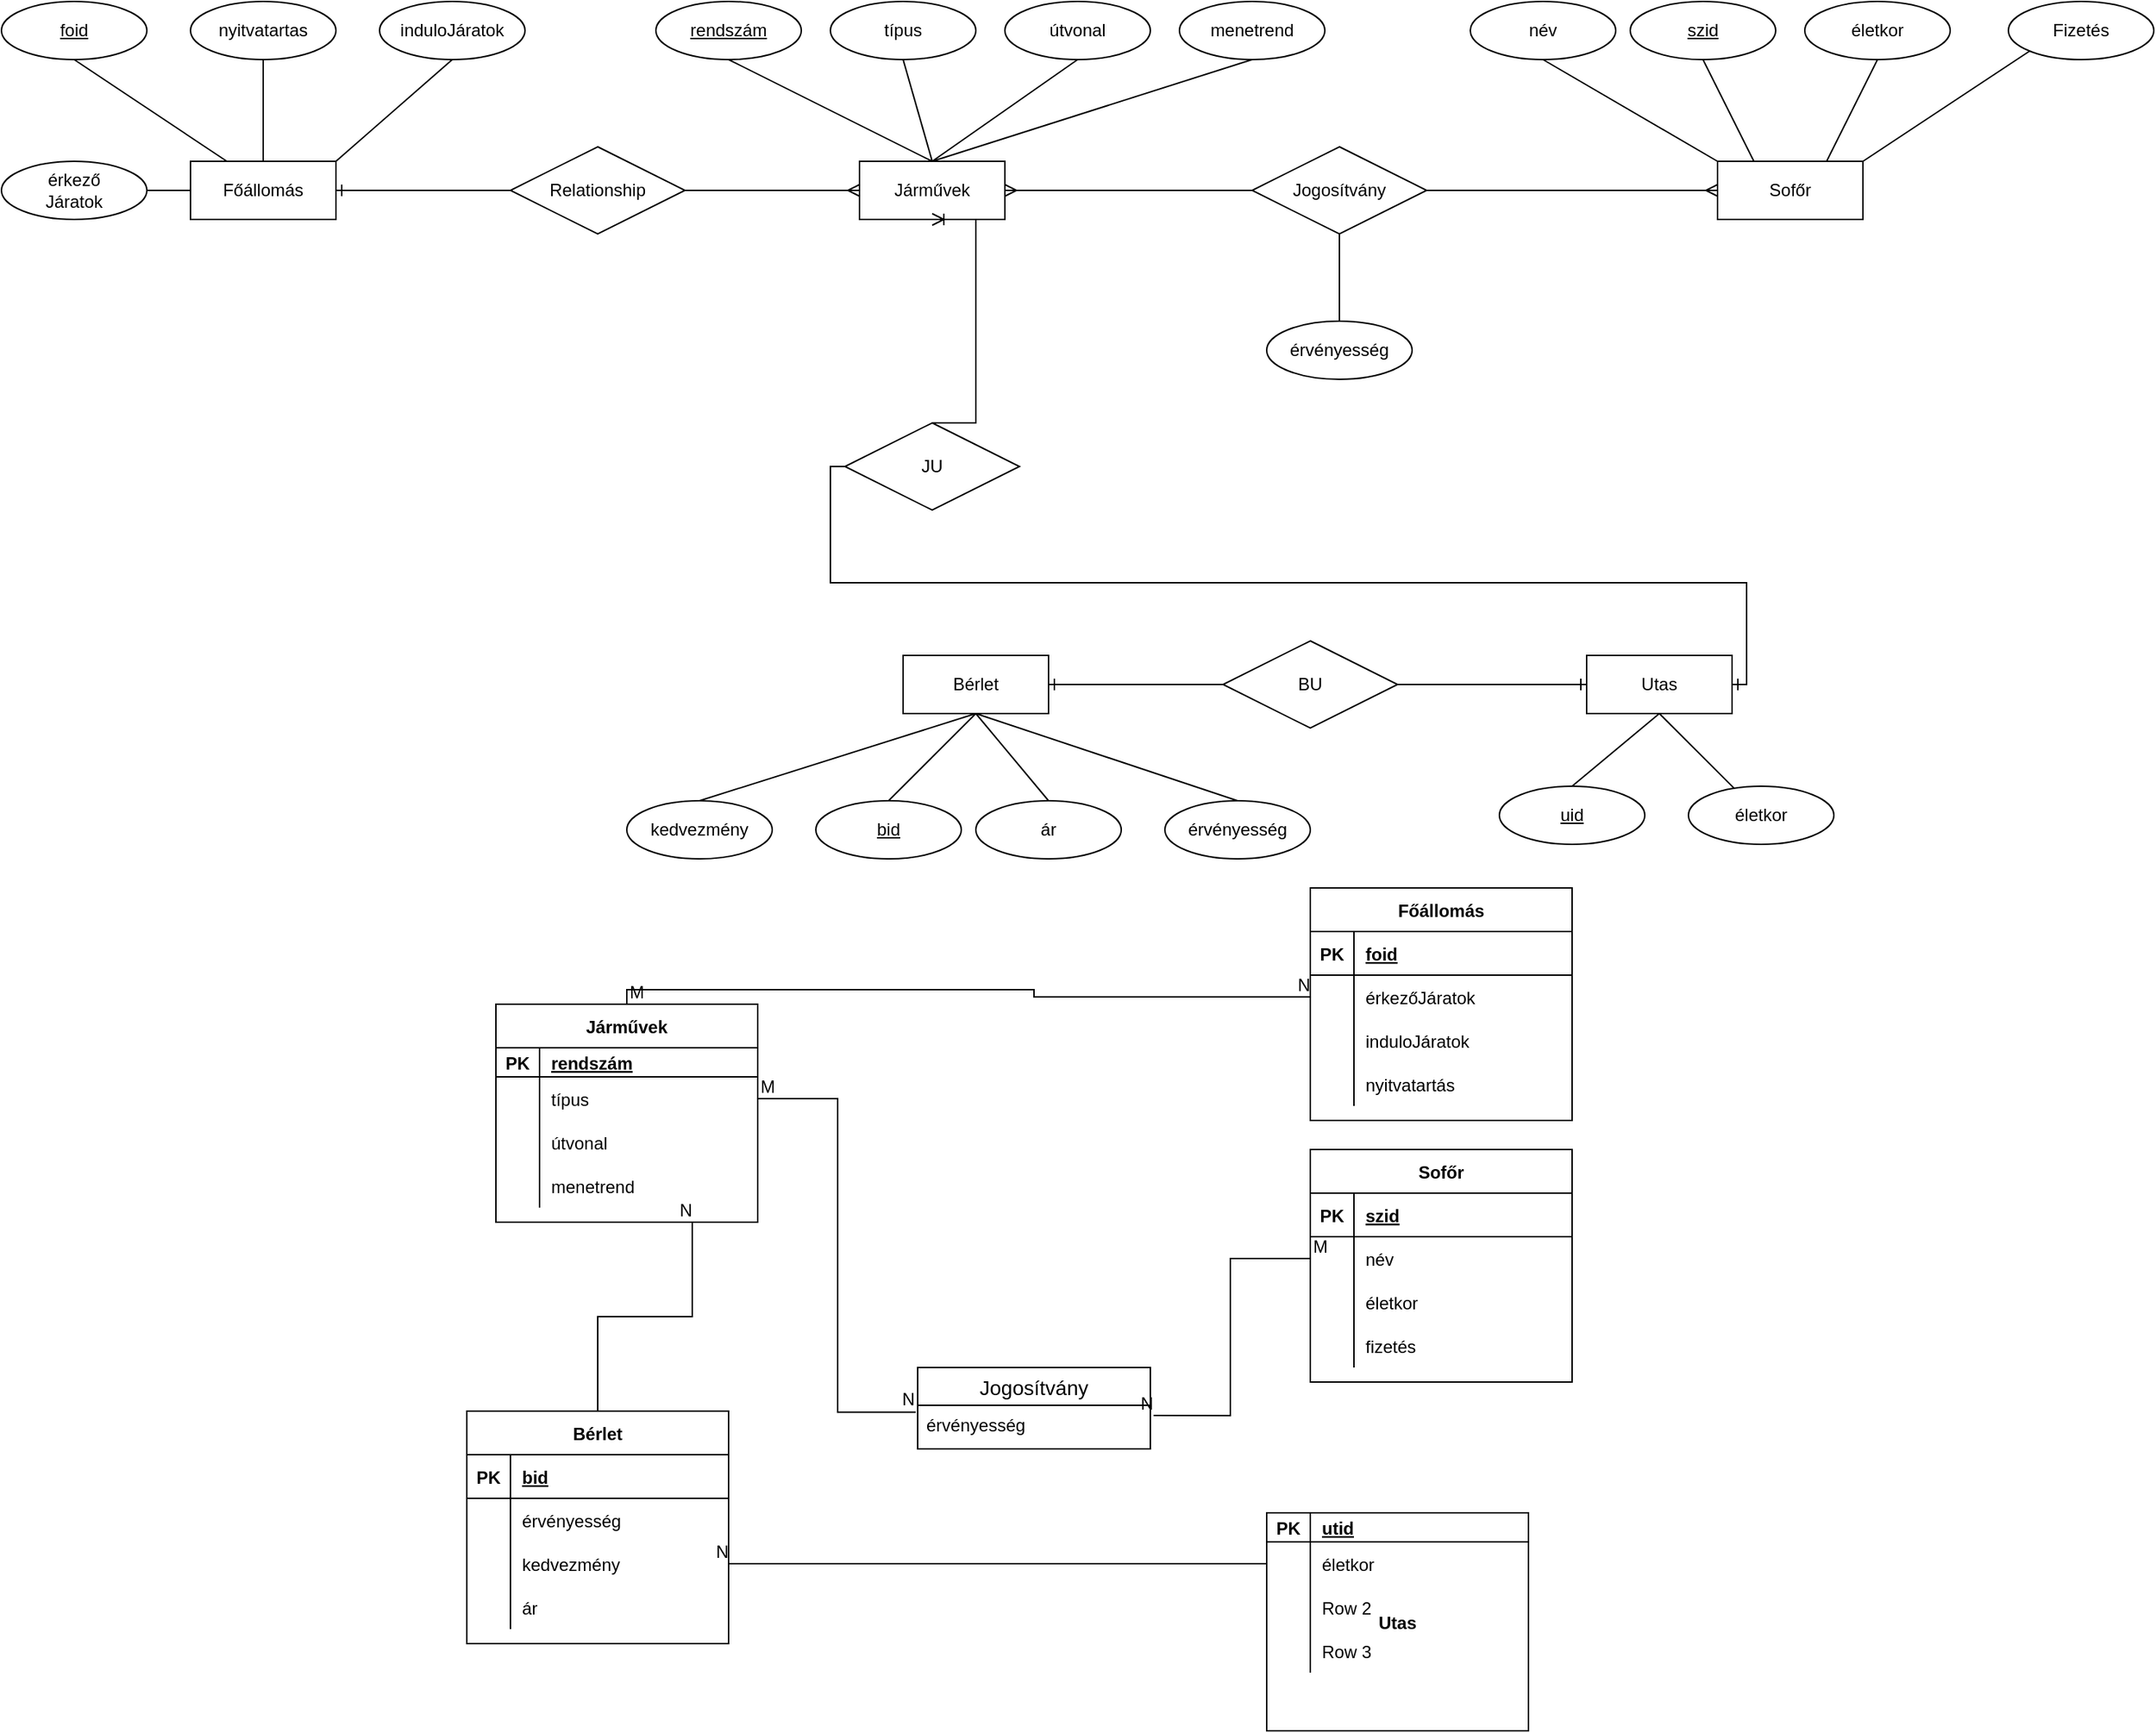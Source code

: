 <mxfile version="20.6.0" type="device"><diagram id="R2lEEEUBdFMjLlhIrx00" name="Page-1"><mxGraphModel dx="2622" dy="1162" grid="1" gridSize="10" guides="1" tooltips="1" connect="1" arrows="1" fold="1" page="0" pageScale="1" pageWidth="850" pageHeight="1100" math="0" shadow="0" extFonts="Permanent Marker^https://fonts.googleapis.com/css?family=Permanent+Marker"><root><mxCell id="0"/><mxCell id="1" parent="0"/><mxCell id="M6gMAkujk3P0K6vXCGeZ-2" value="Bérlet" style="whiteSpace=wrap;html=1;align=center;" parent="1" vertex="1"><mxGeometry x="-210" y="190" width="100" height="40" as="geometry"/></mxCell><mxCell id="M6gMAkujk3P0K6vXCGeZ-3" value="Utas" style="whiteSpace=wrap;html=1;align=center;" parent="1" vertex="1"><mxGeometry x="260" y="190" width="100" height="40" as="geometry"/></mxCell><mxCell id="M6gMAkujk3P0K6vXCGeZ-4" value="Járművek" style="whiteSpace=wrap;html=1;align=center;" parent="1" vertex="1"><mxGeometry x="-240" y="-150" width="100" height="40" as="geometry"/></mxCell><mxCell id="M6gMAkujk3P0K6vXCGeZ-5" value="Sofőr" style="whiteSpace=wrap;html=1;align=center;" parent="1" vertex="1"><mxGeometry x="350" y="-150" width="100" height="40" as="geometry"/></mxCell><mxCell id="M6gMAkujk3P0K6vXCGeZ-6" value="Jogosítvány" style="shape=rhombus;perimeter=rhombusPerimeter;whiteSpace=wrap;html=1;align=center;" parent="1" vertex="1"><mxGeometry x="30" y="-160" width="120" height="60" as="geometry"/></mxCell><mxCell id="M6gMAkujk3P0K6vXCGeZ-8" value="" style="edgeStyle=entityRelationEdgeStyle;fontSize=12;html=1;endArrow=ERmany;rounded=0;exitX=1;exitY=0.5;exitDx=0;exitDy=0;entryX=0;entryY=0.5;entryDx=0;entryDy=0;" parent="1" source="M6gMAkujk3P0K6vXCGeZ-6" target="M6gMAkujk3P0K6vXCGeZ-5" edge="1"><mxGeometry width="100" height="100" relative="1" as="geometry"><mxPoint x="370" y="60" as="sourcePoint"/><mxPoint x="470" y="-40" as="targetPoint"/></mxGeometry></mxCell><mxCell id="M6gMAkujk3P0K6vXCGeZ-11" value="érvényesség" style="ellipse;whiteSpace=wrap;html=1;align=center;" parent="1" vertex="1"><mxGeometry x="40" y="-40" width="100" height="40" as="geometry"/></mxCell><mxCell id="M6gMAkujk3P0K6vXCGeZ-13" value="" style="edgeStyle=entityRelationEdgeStyle;fontSize=12;html=1;endArrow=ERmany;rounded=0;exitX=0;exitY=0.5;exitDx=0;exitDy=0;entryX=1;entryY=0.5;entryDx=0;entryDy=0;" parent="1" source="M6gMAkujk3P0K6vXCGeZ-6" target="M6gMAkujk3P0K6vXCGeZ-4" edge="1"><mxGeometry width="100" height="100" relative="1" as="geometry"><mxPoint x="370" y="60" as="sourcePoint"/><mxPoint x="470" y="-40" as="targetPoint"/></mxGeometry></mxCell><mxCell id="M6gMAkujk3P0K6vXCGeZ-14" value="szid" style="ellipse;whiteSpace=wrap;html=1;align=center;fontStyle=4;" parent="1" vertex="1"><mxGeometry x="290" y="-260" width="100" height="40" as="geometry"/></mxCell><mxCell id="M6gMAkujk3P0K6vXCGeZ-15" value="" style="endArrow=none;html=1;rounded=0;entryX=0.5;entryY=1;entryDx=0;entryDy=0;exitX=0.25;exitY=0;exitDx=0;exitDy=0;" parent="1" source="M6gMAkujk3P0K6vXCGeZ-5" target="M6gMAkujk3P0K6vXCGeZ-14" edge="1"><mxGeometry relative="1" as="geometry"><mxPoint x="340" y="10" as="sourcePoint"/><mxPoint x="500" y="10" as="targetPoint"/></mxGeometry></mxCell><mxCell id="M6gMAkujk3P0K6vXCGeZ-16" value="BU" style="shape=rhombus;perimeter=rhombusPerimeter;whiteSpace=wrap;html=1;align=center;" parent="1" vertex="1"><mxGeometry x="10" y="180" width="120" height="60" as="geometry"/></mxCell><mxCell id="M6gMAkujk3P0K6vXCGeZ-17" value="" style="edgeStyle=entityRelationEdgeStyle;fontSize=12;html=1;endArrow=ERone;endFill=1;rounded=0;exitX=1;exitY=0.5;exitDx=0;exitDy=0;entryX=0;entryY=0.5;entryDx=0;entryDy=0;" parent="1" source="M6gMAkujk3P0K6vXCGeZ-16" target="M6gMAkujk3P0K6vXCGeZ-3" edge="1"><mxGeometry width="100" height="100" relative="1" as="geometry"><mxPoint x="160" y="60" as="sourcePoint"/><mxPoint x="470" y="60" as="targetPoint"/></mxGeometry></mxCell><mxCell id="M6gMAkujk3P0K6vXCGeZ-18" value="" style="edgeStyle=entityRelationEdgeStyle;fontSize=12;html=1;endArrow=ERone;endFill=1;rounded=0;exitX=0;exitY=0.5;exitDx=0;exitDy=0;entryX=1;entryY=0.5;entryDx=0;entryDy=0;" parent="1" source="M6gMAkujk3P0K6vXCGeZ-16" target="M6gMAkujk3P0K6vXCGeZ-2" edge="1"><mxGeometry width="100" height="100" relative="1" as="geometry"><mxPoint x="370" y="160" as="sourcePoint"/><mxPoint x="470" y="60" as="targetPoint"/></mxGeometry></mxCell><mxCell id="M6gMAkujk3P0K6vXCGeZ-20" value="uid" style="ellipse;whiteSpace=wrap;html=1;align=center;fontStyle=4;" parent="1" vertex="1"><mxGeometry x="200" y="280" width="100" height="40" as="geometry"/></mxCell><mxCell id="M6gMAkujk3P0K6vXCGeZ-21" value="" style="endArrow=none;html=1;rounded=0;exitX=0.5;exitY=0;exitDx=0;exitDy=0;entryX=0.5;entryY=1;entryDx=0;entryDy=0;" parent="1" source="M6gMAkujk3P0K6vXCGeZ-20" target="M6gMAkujk3P0K6vXCGeZ-3" edge="1"><mxGeometry relative="1" as="geometry"><mxPoint x="340" y="110" as="sourcePoint"/><mxPoint x="500" y="110" as="targetPoint"/></mxGeometry></mxCell><mxCell id="M6gMAkujk3P0K6vXCGeZ-22" value="életkor" style="ellipse;whiteSpace=wrap;html=1;align=center;" parent="1" vertex="1"><mxGeometry x="330" y="280" width="100" height="40" as="geometry"/></mxCell><mxCell id="M6gMAkujk3P0K6vXCGeZ-24" value="" style="endArrow=none;html=1;rounded=0;exitX=0.5;exitY=1;exitDx=0;exitDy=0;" parent="1" source="M6gMAkujk3P0K6vXCGeZ-3" target="M6gMAkujk3P0K6vXCGeZ-22" edge="1"><mxGeometry relative="1" as="geometry"><mxPoint x="340" y="110" as="sourcePoint"/><mxPoint x="500" y="110" as="targetPoint"/></mxGeometry></mxCell><mxCell id="M6gMAkujk3P0K6vXCGeZ-27" value="" style="endArrow=none;html=1;rounded=0;exitX=0.5;exitY=1;exitDx=0;exitDy=0;entryX=0.5;entryY=0;entryDx=0;entryDy=0;" parent="1" source="M6gMAkujk3P0K6vXCGeZ-2" target="XqL6yoAUWtxyu2CMaT-H-2" edge="1"><mxGeometry relative="1" as="geometry"><mxPoint x="340" y="110" as="sourcePoint"/><mxPoint x="-10" y="300" as="targetPoint"/></mxGeometry></mxCell><mxCell id="M6gMAkujk3P0K6vXCGeZ-28" value="JU" style="shape=rhombus;perimeter=rhombusPerimeter;whiteSpace=wrap;html=1;align=center;" parent="1" vertex="1"><mxGeometry x="-250" y="30" width="120" height="60" as="geometry"/></mxCell><mxCell id="M6gMAkujk3P0K6vXCGeZ-30" value="" style="edgeStyle=orthogonalEdgeStyle;fontSize=12;html=1;endArrow=ERone;endFill=1;rounded=0;exitX=0;exitY=0.5;exitDx=0;exitDy=0;entryX=1;entryY=0.5;entryDx=0;entryDy=0;" parent="1" source="M6gMAkujk3P0K6vXCGeZ-28" target="M6gMAkujk3P0K6vXCGeZ-3" edge="1"><mxGeometry width="100" height="100" relative="1" as="geometry"><mxPoint x="260" y="60" as="sourcePoint"/><mxPoint x="360" y="-40" as="targetPoint"/></mxGeometry></mxCell><mxCell id="M6gMAkujk3P0K6vXCGeZ-31" value="típus" style="ellipse;whiteSpace=wrap;html=1;align=center;" parent="1" vertex="1"><mxGeometry x="-260" y="-260" width="100" height="40" as="geometry"/></mxCell><mxCell id="M6gMAkujk3P0K6vXCGeZ-32" value="rendszám" style="ellipse;whiteSpace=wrap;html=1;align=center;fontStyle=4;" parent="1" vertex="1"><mxGeometry x="-380" y="-260" width="100" height="40" as="geometry"/></mxCell><mxCell id="M6gMAkujk3P0K6vXCGeZ-33" value="" style="endArrow=none;html=1;rounded=0;exitX=0.5;exitY=1;exitDx=0;exitDy=0;entryX=0.5;entryY=0;entryDx=0;entryDy=0;" parent="1" source="M6gMAkujk3P0K6vXCGeZ-32" target="M6gMAkujk3P0K6vXCGeZ-4" edge="1"><mxGeometry relative="1" as="geometry"><mxPoint x="230" y="10" as="sourcePoint"/><mxPoint x="390" y="10" as="targetPoint"/></mxGeometry></mxCell><mxCell id="M6gMAkujk3P0K6vXCGeZ-34" value="" style="endArrow=none;html=1;rounded=0;exitX=0.5;exitY=1;exitDx=0;exitDy=0;entryX=0.5;entryY=0;entryDx=0;entryDy=0;" parent="1" source="M6gMAkujk3P0K6vXCGeZ-31" target="M6gMAkujk3P0K6vXCGeZ-4" edge="1"><mxGeometry relative="1" as="geometry"><mxPoint x="230" y="10" as="sourcePoint"/><mxPoint x="390" y="10" as="targetPoint"/></mxGeometry></mxCell><mxCell id="M6gMAkujk3P0K6vXCGeZ-35" value="életkor" style="ellipse;whiteSpace=wrap;html=1;align=center;" parent="1" vertex="1"><mxGeometry x="410" y="-260" width="100" height="40" as="geometry"/></mxCell><mxCell id="M6gMAkujk3P0K6vXCGeZ-40" value="útvonal" style="ellipse;whiteSpace=wrap;html=1;align=center;" parent="1" vertex="1"><mxGeometry x="-140" y="-260" width="100" height="40" as="geometry"/></mxCell><mxCell id="M6gMAkujk3P0K6vXCGeZ-42" value="" style="endArrow=none;html=1;rounded=0;exitX=0.5;exitY=0;exitDx=0;exitDy=0;entryX=0.5;entryY=1;entryDx=0;entryDy=0;" parent="1" source="M6gMAkujk3P0K6vXCGeZ-4" target="M6gMAkujk3P0K6vXCGeZ-40" edge="1"><mxGeometry relative="1" as="geometry"><mxPoint x="230" y="10" as="sourcePoint"/><mxPoint x="390" y="10" as="targetPoint"/></mxGeometry></mxCell><mxCell id="M6gMAkujk3P0K6vXCGeZ-43" value="" style="endArrow=none;html=1;rounded=0;exitX=0.75;exitY=0;exitDx=0;exitDy=0;entryX=0.5;entryY=1;entryDx=0;entryDy=0;" parent="1" source="M6gMAkujk3P0K6vXCGeZ-5" target="M6gMAkujk3P0K6vXCGeZ-35" edge="1"><mxGeometry relative="1" as="geometry"><mxPoint x="230" y="110" as="sourcePoint"/><mxPoint x="390" y="110" as="targetPoint"/></mxGeometry></mxCell><mxCell id="M6gMAkujk3P0K6vXCGeZ-44" value="név" style="ellipse;whiteSpace=wrap;html=1;align=center;" parent="1" vertex="1"><mxGeometry x="180" y="-260" width="100" height="40" as="geometry"/></mxCell><mxCell id="M6gMAkujk3P0K6vXCGeZ-46" value="" style="endArrow=none;html=1;rounded=0;exitX=0.5;exitY=1;exitDx=0;exitDy=0;entryX=0;entryY=0;entryDx=0;entryDy=0;" parent="1" source="M6gMAkujk3P0K6vXCGeZ-44" target="M6gMAkujk3P0K6vXCGeZ-5" edge="1"><mxGeometry relative="1" as="geometry"><mxPoint x="230" y="-40" as="sourcePoint"/><mxPoint x="390" y="-40" as="targetPoint"/></mxGeometry></mxCell><mxCell id="M6gMAkujk3P0K6vXCGeZ-47" value="" style="endArrow=none;html=1;rounded=0;entryX=1;entryY=0;entryDx=0;entryDy=0;exitX=0;exitY=1;exitDx=0;exitDy=0;" parent="1" source="M6gMAkujk3P0K6vXCGeZ-48" target="M6gMAkujk3P0K6vXCGeZ-5" edge="1"><mxGeometry relative="1" as="geometry"><mxPoint x="540" y="-130" as="sourcePoint"/><mxPoint x="390" y="-40" as="targetPoint"/></mxGeometry></mxCell><mxCell id="M6gMAkujk3P0K6vXCGeZ-48" value="Fizetés" style="ellipse;whiteSpace=wrap;html=1;align=center;" parent="1" vertex="1"><mxGeometry x="550" y="-260" width="100" height="40" as="geometry"/></mxCell><mxCell id="M6gMAkujk3P0K6vXCGeZ-49" value="" style="endArrow=none;html=1;rounded=0;exitX=0.5;exitY=1;exitDx=0;exitDy=0;entryX=0.5;entryY=0;entryDx=0;entryDy=0;" parent="1" source="M6gMAkujk3P0K6vXCGeZ-6" target="M6gMAkujk3P0K6vXCGeZ-11" edge="1"><mxGeometry relative="1" as="geometry"><mxPoint x="300" y="70" as="sourcePoint"/><mxPoint x="460" y="70" as="targetPoint"/></mxGeometry></mxCell><mxCell id="M6gMAkujk3P0K6vXCGeZ-50" value="menetrend" style="ellipse;whiteSpace=wrap;html=1;align=center;" parent="1" vertex="1"><mxGeometry x="-20" y="-260" width="100" height="40" as="geometry"/></mxCell><mxCell id="M6gMAkujk3P0K6vXCGeZ-51" value="" style="endArrow=none;html=1;rounded=0;exitX=0.5;exitY=0;exitDx=0;exitDy=0;entryX=0.5;entryY=1;entryDx=0;entryDy=0;" parent="1" source="M6gMAkujk3P0K6vXCGeZ-4" target="M6gMAkujk3P0K6vXCGeZ-50" edge="1"><mxGeometry relative="1" as="geometry"><mxPoint x="300" y="70" as="sourcePoint"/><mxPoint x="460" y="70" as="targetPoint"/></mxGeometry></mxCell><mxCell id="M6gMAkujk3P0K6vXCGeZ-52" value="Járművek" style="shape=table;startSize=30;container=1;collapsible=1;childLayout=tableLayout;fixedRows=1;rowLines=0;fontStyle=1;align=center;resizeLast=1;" parent="1" vertex="1"><mxGeometry x="-490" y="430" width="180" height="150" as="geometry"/></mxCell><mxCell id="M6gMAkujk3P0K6vXCGeZ-53" value="" style="shape=tableRow;horizontal=0;startSize=0;swimlaneHead=0;swimlaneBody=0;fillColor=none;collapsible=0;dropTarget=0;points=[[0,0.5],[1,0.5]];portConstraint=eastwest;top=0;left=0;right=0;bottom=1;" parent="M6gMAkujk3P0K6vXCGeZ-52" vertex="1"><mxGeometry y="30" width="180" height="20" as="geometry"/></mxCell><mxCell id="M6gMAkujk3P0K6vXCGeZ-54" value="PK" style="shape=partialRectangle;connectable=0;fillColor=none;top=0;left=0;bottom=0;right=0;fontStyle=1;overflow=hidden;" parent="M6gMAkujk3P0K6vXCGeZ-53" vertex="1"><mxGeometry width="30" height="20" as="geometry"><mxRectangle width="30" height="20" as="alternateBounds"/></mxGeometry></mxCell><mxCell id="M6gMAkujk3P0K6vXCGeZ-55" value="rendszám" style="shape=partialRectangle;connectable=0;fillColor=none;top=0;left=0;bottom=0;right=0;align=left;spacingLeft=6;fontStyle=5;overflow=hidden;" parent="M6gMAkujk3P0K6vXCGeZ-53" vertex="1"><mxGeometry x="30" width="150" height="20" as="geometry"><mxRectangle width="150" height="20" as="alternateBounds"/></mxGeometry></mxCell><mxCell id="M6gMAkujk3P0K6vXCGeZ-56" value="" style="shape=tableRow;horizontal=0;startSize=0;swimlaneHead=0;swimlaneBody=0;fillColor=none;collapsible=0;dropTarget=0;points=[[0,0.5],[1,0.5]];portConstraint=eastwest;top=0;left=0;right=0;bottom=0;" parent="M6gMAkujk3P0K6vXCGeZ-52" vertex="1"><mxGeometry y="50" width="180" height="30" as="geometry"/></mxCell><mxCell id="M6gMAkujk3P0K6vXCGeZ-57" value="" style="shape=partialRectangle;connectable=0;fillColor=none;top=0;left=0;bottom=0;right=0;editable=1;overflow=hidden;" parent="M6gMAkujk3P0K6vXCGeZ-56" vertex="1"><mxGeometry width="30" height="30" as="geometry"><mxRectangle width="30" height="30" as="alternateBounds"/></mxGeometry></mxCell><mxCell id="M6gMAkujk3P0K6vXCGeZ-58" value="típus" style="shape=partialRectangle;connectable=0;fillColor=none;top=0;left=0;bottom=0;right=0;align=left;spacingLeft=6;overflow=hidden;" parent="M6gMAkujk3P0K6vXCGeZ-56" vertex="1"><mxGeometry x="30" width="150" height="30" as="geometry"><mxRectangle width="150" height="30" as="alternateBounds"/></mxGeometry></mxCell><mxCell id="M6gMAkujk3P0K6vXCGeZ-59" value="" style="shape=tableRow;horizontal=0;startSize=0;swimlaneHead=0;swimlaneBody=0;fillColor=none;collapsible=0;dropTarget=0;points=[[0,0.5],[1,0.5]];portConstraint=eastwest;top=0;left=0;right=0;bottom=0;" parent="M6gMAkujk3P0K6vXCGeZ-52" vertex="1"><mxGeometry y="80" width="180" height="30" as="geometry"/></mxCell><mxCell id="M6gMAkujk3P0K6vXCGeZ-60" value="" style="shape=partialRectangle;connectable=0;fillColor=none;top=0;left=0;bottom=0;right=0;editable=1;overflow=hidden;" parent="M6gMAkujk3P0K6vXCGeZ-59" vertex="1"><mxGeometry width="30" height="30" as="geometry"><mxRectangle width="30" height="30" as="alternateBounds"/></mxGeometry></mxCell><mxCell id="M6gMAkujk3P0K6vXCGeZ-61" value="útvonal" style="shape=partialRectangle;connectable=0;fillColor=none;top=0;left=0;bottom=0;right=0;align=left;spacingLeft=6;overflow=hidden;" parent="M6gMAkujk3P0K6vXCGeZ-59" vertex="1"><mxGeometry x="30" width="150" height="30" as="geometry"><mxRectangle width="150" height="30" as="alternateBounds"/></mxGeometry></mxCell><mxCell id="M6gMAkujk3P0K6vXCGeZ-62" value="" style="shape=tableRow;horizontal=0;startSize=0;swimlaneHead=0;swimlaneBody=0;fillColor=none;collapsible=0;dropTarget=0;points=[[0,0.5],[1,0.5]];portConstraint=eastwest;top=0;left=0;right=0;bottom=0;" parent="M6gMAkujk3P0K6vXCGeZ-52" vertex="1"><mxGeometry y="110" width="180" height="30" as="geometry"/></mxCell><mxCell id="M6gMAkujk3P0K6vXCGeZ-63" value="" style="shape=partialRectangle;connectable=0;fillColor=none;top=0;left=0;bottom=0;right=0;editable=1;overflow=hidden;" parent="M6gMAkujk3P0K6vXCGeZ-62" vertex="1"><mxGeometry width="30" height="30" as="geometry"><mxRectangle width="30" height="30" as="alternateBounds"/></mxGeometry></mxCell><mxCell id="M6gMAkujk3P0K6vXCGeZ-64" value="menetrend" style="shape=partialRectangle;connectable=0;fillColor=none;top=0;left=0;bottom=0;right=0;align=left;spacingLeft=6;overflow=hidden;" parent="M6gMAkujk3P0K6vXCGeZ-62" vertex="1"><mxGeometry x="30" width="150" height="30" as="geometry"><mxRectangle width="150" height="30" as="alternateBounds"/></mxGeometry></mxCell><mxCell id="2siNBixaO03RxQ0IF_Ed-2" value="Főállomás" style="whiteSpace=wrap;html=1;align=center;" parent="1" vertex="1"><mxGeometry x="-700" y="-150" width="100" height="40" as="geometry"/></mxCell><mxCell id="2siNBixaO03RxQ0IF_Ed-3" value="Relationship" style="shape=rhombus;perimeter=rhombusPerimeter;whiteSpace=wrap;html=1;align=center;" parent="1" vertex="1"><mxGeometry x="-480" y="-160" width="120" height="60" as="geometry"/></mxCell><mxCell id="2siNBixaO03RxQ0IF_Ed-4" value="" style="edgeStyle=entityRelationEdgeStyle;fontSize=12;html=1;endArrow=ERone;endFill=1;rounded=0;exitX=0;exitY=0.5;exitDx=0;exitDy=0;entryX=1;entryY=0.5;entryDx=0;entryDy=0;" parent="1" source="2siNBixaO03RxQ0IF_Ed-3" target="2siNBixaO03RxQ0IF_Ed-2" edge="1"><mxGeometry width="100" height="100" relative="1" as="geometry"><mxPoint x="-290" y="-20" as="sourcePoint"/><mxPoint x="-190" y="-120" as="targetPoint"/></mxGeometry></mxCell><mxCell id="2siNBixaO03RxQ0IF_Ed-5" value="" style="edgeStyle=entityRelationEdgeStyle;fontSize=12;html=1;endArrow=ERmany;rounded=0;exitX=1;exitY=0.5;exitDx=0;exitDy=0;entryX=0;entryY=0.5;entryDx=0;entryDy=0;" parent="1" source="2siNBixaO03RxQ0IF_Ed-3" target="M6gMAkujk3P0K6vXCGeZ-4" edge="1"><mxGeometry width="100" height="100" relative="1" as="geometry"><mxPoint x="-290" y="-20" as="sourcePoint"/><mxPoint x="-280" y="-30" as="targetPoint"/></mxGeometry></mxCell><mxCell id="2siNBixaO03RxQ0IF_Ed-6" value="induloJáratok" style="ellipse;whiteSpace=wrap;html=1;align=center;" parent="1" vertex="1"><mxGeometry x="-570" y="-260" width="100" height="40" as="geometry"/></mxCell><mxCell id="2siNBixaO03RxQ0IF_Ed-7" value="nyitvatartas" style="ellipse;whiteSpace=wrap;html=1;align=center;" parent="1" vertex="1"><mxGeometry x="-700" y="-260" width="100" height="40" as="geometry"/></mxCell><mxCell id="2siNBixaO03RxQ0IF_Ed-9" value="foid" style="ellipse;whiteSpace=wrap;html=1;align=center;fontStyle=4;" parent="1" vertex="1"><mxGeometry x="-830" y="-260" width="100" height="40" as="geometry"/></mxCell><mxCell id="2siNBixaO03RxQ0IF_Ed-11" value="érkező&lt;br&gt;Járatok" style="ellipse;whiteSpace=wrap;html=1;align=center;" parent="1" vertex="1"><mxGeometry x="-830" y="-150" width="100" height="40" as="geometry"/></mxCell><mxCell id="2siNBixaO03RxQ0IF_Ed-12" value="" style="endArrow=none;html=1;rounded=0;exitX=0.5;exitY=1;exitDx=0;exitDy=0;entryX=1;entryY=0;entryDx=0;entryDy=0;" parent="1" source="2siNBixaO03RxQ0IF_Ed-6" target="2siNBixaO03RxQ0IF_Ed-2" edge="1"><mxGeometry relative="1" as="geometry"><mxPoint x="-320" y="-70" as="sourcePoint"/><mxPoint x="-160" y="-70" as="targetPoint"/></mxGeometry></mxCell><mxCell id="2siNBixaO03RxQ0IF_Ed-13" value="" style="endArrow=none;html=1;rounded=0;exitX=0.5;exitY=1;exitDx=0;exitDy=0;" parent="1" source="2siNBixaO03RxQ0IF_Ed-7" target="2siNBixaO03RxQ0IF_Ed-2" edge="1"><mxGeometry relative="1" as="geometry"><mxPoint x="-320" y="-70" as="sourcePoint"/><mxPoint x="-160" y="-70" as="targetPoint"/></mxGeometry></mxCell><mxCell id="2siNBixaO03RxQ0IF_Ed-14" value="" style="endArrow=none;html=1;rounded=0;exitX=0.5;exitY=1;exitDx=0;exitDy=0;entryX=0.25;entryY=0;entryDx=0;entryDy=0;" parent="1" source="2siNBixaO03RxQ0IF_Ed-9" target="2siNBixaO03RxQ0IF_Ed-2" edge="1"><mxGeometry relative="1" as="geometry"><mxPoint x="-320" y="-70" as="sourcePoint"/><mxPoint x="-160" y="-70" as="targetPoint"/></mxGeometry></mxCell><mxCell id="2siNBixaO03RxQ0IF_Ed-15" value="" style="endArrow=none;html=1;rounded=0;exitX=1;exitY=0.5;exitDx=0;exitDy=0;entryX=0;entryY=0.5;entryDx=0;entryDy=0;" parent="1" source="2siNBixaO03RxQ0IF_Ed-11" target="2siNBixaO03RxQ0IF_Ed-2" edge="1"><mxGeometry relative="1" as="geometry"><mxPoint x="-320" y="-70" as="sourcePoint"/><mxPoint x="-160" y="-70" as="targetPoint"/></mxGeometry></mxCell><mxCell id="2siNBixaO03RxQ0IF_Ed-17" value="" style="endArrow=none;html=1;rounded=0;exitX=0.5;exitY=0;exitDx=0;exitDy=0;entryX=0.5;entryY=1;entryDx=0;entryDy=0;" parent="1" source="XqL6yoAUWtxyu2CMaT-H-1" target="M6gMAkujk3P0K6vXCGeZ-2" edge="1"><mxGeometry relative="1" as="geometry"><mxPoint x="-230" y="300" as="sourcePoint"/><mxPoint x="-110" y="230" as="targetPoint"/></mxGeometry></mxCell><mxCell id="2siNBixaO03RxQ0IF_Ed-18" value="Főállomás" style="shape=table;startSize=30;container=1;collapsible=1;childLayout=tableLayout;fixedRows=1;rowLines=0;fontStyle=1;align=center;resizeLast=1;" parent="1" vertex="1"><mxGeometry x="70" y="350" width="180" height="160" as="geometry"/></mxCell><mxCell id="2siNBixaO03RxQ0IF_Ed-19" value="" style="shape=tableRow;horizontal=0;startSize=0;swimlaneHead=0;swimlaneBody=0;fillColor=none;collapsible=0;dropTarget=0;points=[[0,0.5],[1,0.5]];portConstraint=eastwest;top=0;left=0;right=0;bottom=1;" parent="2siNBixaO03RxQ0IF_Ed-18" vertex="1"><mxGeometry y="30" width="180" height="30" as="geometry"/></mxCell><mxCell id="2siNBixaO03RxQ0IF_Ed-20" value="PK" style="shape=partialRectangle;connectable=0;fillColor=none;top=0;left=0;bottom=0;right=0;fontStyle=1;overflow=hidden;" parent="2siNBixaO03RxQ0IF_Ed-19" vertex="1"><mxGeometry width="30" height="30" as="geometry"><mxRectangle width="30" height="30" as="alternateBounds"/></mxGeometry></mxCell><mxCell id="2siNBixaO03RxQ0IF_Ed-21" value="foid" style="shape=partialRectangle;connectable=0;fillColor=none;top=0;left=0;bottom=0;right=0;align=left;spacingLeft=6;fontStyle=5;overflow=hidden;" parent="2siNBixaO03RxQ0IF_Ed-19" vertex="1"><mxGeometry x="30" width="150" height="30" as="geometry"><mxRectangle width="150" height="30" as="alternateBounds"/></mxGeometry></mxCell><mxCell id="2siNBixaO03RxQ0IF_Ed-22" value="" style="shape=tableRow;horizontal=0;startSize=0;swimlaneHead=0;swimlaneBody=0;fillColor=none;collapsible=0;dropTarget=0;points=[[0,0.5],[1,0.5]];portConstraint=eastwest;top=0;left=0;right=0;bottom=0;" parent="2siNBixaO03RxQ0IF_Ed-18" vertex="1"><mxGeometry y="60" width="180" height="30" as="geometry"/></mxCell><mxCell id="2siNBixaO03RxQ0IF_Ed-23" value="" style="shape=partialRectangle;connectable=0;fillColor=none;top=0;left=0;bottom=0;right=0;editable=1;overflow=hidden;" parent="2siNBixaO03RxQ0IF_Ed-22" vertex="1"><mxGeometry width="30" height="30" as="geometry"><mxRectangle width="30" height="30" as="alternateBounds"/></mxGeometry></mxCell><mxCell id="2siNBixaO03RxQ0IF_Ed-24" value="érkezőJáratok" style="shape=partialRectangle;connectable=0;fillColor=none;top=0;left=0;bottom=0;right=0;align=left;spacingLeft=6;overflow=hidden;" parent="2siNBixaO03RxQ0IF_Ed-22" vertex="1"><mxGeometry x="30" width="150" height="30" as="geometry"><mxRectangle width="150" height="30" as="alternateBounds"/></mxGeometry></mxCell><mxCell id="2siNBixaO03RxQ0IF_Ed-25" value="" style="shape=tableRow;horizontal=0;startSize=0;swimlaneHead=0;swimlaneBody=0;fillColor=none;collapsible=0;dropTarget=0;points=[[0,0.5],[1,0.5]];portConstraint=eastwest;top=0;left=0;right=0;bottom=0;" parent="2siNBixaO03RxQ0IF_Ed-18" vertex="1"><mxGeometry y="90" width="180" height="30" as="geometry"/></mxCell><mxCell id="2siNBixaO03RxQ0IF_Ed-26" value="" style="shape=partialRectangle;connectable=0;fillColor=none;top=0;left=0;bottom=0;right=0;editable=1;overflow=hidden;" parent="2siNBixaO03RxQ0IF_Ed-25" vertex="1"><mxGeometry width="30" height="30" as="geometry"><mxRectangle width="30" height="30" as="alternateBounds"/></mxGeometry></mxCell><mxCell id="2siNBixaO03RxQ0IF_Ed-27" value="induloJáratok" style="shape=partialRectangle;connectable=0;fillColor=none;top=0;left=0;bottom=0;right=0;align=left;spacingLeft=6;overflow=hidden;" parent="2siNBixaO03RxQ0IF_Ed-25" vertex="1"><mxGeometry x="30" width="150" height="30" as="geometry"><mxRectangle width="150" height="30" as="alternateBounds"/></mxGeometry></mxCell><mxCell id="2siNBixaO03RxQ0IF_Ed-28" value="" style="shape=tableRow;horizontal=0;startSize=0;swimlaneHead=0;swimlaneBody=0;fillColor=none;collapsible=0;dropTarget=0;points=[[0,0.5],[1,0.5]];portConstraint=eastwest;top=0;left=0;right=0;bottom=0;" parent="2siNBixaO03RxQ0IF_Ed-18" vertex="1"><mxGeometry y="120" width="180" height="30" as="geometry"/></mxCell><mxCell id="2siNBixaO03RxQ0IF_Ed-29" value="" style="shape=partialRectangle;connectable=0;fillColor=none;top=0;left=0;bottom=0;right=0;editable=1;overflow=hidden;" parent="2siNBixaO03RxQ0IF_Ed-28" vertex="1"><mxGeometry width="30" height="30" as="geometry"><mxRectangle width="30" height="30" as="alternateBounds"/></mxGeometry></mxCell><mxCell id="2siNBixaO03RxQ0IF_Ed-30" value="nyitvatartás" style="shape=partialRectangle;connectable=0;fillColor=none;top=0;left=0;bottom=0;right=0;align=left;spacingLeft=6;overflow=hidden;" parent="2siNBixaO03RxQ0IF_Ed-28" vertex="1"><mxGeometry x="30" width="150" height="30" as="geometry"><mxRectangle width="150" height="30" as="alternateBounds"/></mxGeometry></mxCell><mxCell id="2siNBixaO03RxQ0IF_Ed-31" value="Sofőr" style="shape=table;startSize=30;container=1;collapsible=1;childLayout=tableLayout;fixedRows=1;rowLines=0;fontStyle=1;align=center;resizeLast=1;" parent="1" vertex="1"><mxGeometry x="70" y="530" width="180" height="160" as="geometry"/></mxCell><mxCell id="2siNBixaO03RxQ0IF_Ed-32" value="" style="shape=tableRow;horizontal=0;startSize=0;swimlaneHead=0;swimlaneBody=0;fillColor=none;collapsible=0;dropTarget=0;points=[[0,0.5],[1,0.5]];portConstraint=eastwest;top=0;left=0;right=0;bottom=1;" parent="2siNBixaO03RxQ0IF_Ed-31" vertex="1"><mxGeometry y="30" width="180" height="30" as="geometry"/></mxCell><mxCell id="2siNBixaO03RxQ0IF_Ed-33" value="PK" style="shape=partialRectangle;connectable=0;fillColor=none;top=0;left=0;bottom=0;right=0;fontStyle=1;overflow=hidden;" parent="2siNBixaO03RxQ0IF_Ed-32" vertex="1"><mxGeometry width="30" height="30" as="geometry"><mxRectangle width="30" height="30" as="alternateBounds"/></mxGeometry></mxCell><mxCell id="2siNBixaO03RxQ0IF_Ed-34" value="szid" style="shape=partialRectangle;connectable=0;fillColor=none;top=0;left=0;bottom=0;right=0;align=left;spacingLeft=6;fontStyle=5;overflow=hidden;" parent="2siNBixaO03RxQ0IF_Ed-32" vertex="1"><mxGeometry x="30" width="150" height="30" as="geometry"><mxRectangle width="150" height="30" as="alternateBounds"/></mxGeometry></mxCell><mxCell id="2siNBixaO03RxQ0IF_Ed-35" value="" style="shape=tableRow;horizontal=0;startSize=0;swimlaneHead=0;swimlaneBody=0;fillColor=none;collapsible=0;dropTarget=0;points=[[0,0.5],[1,0.5]];portConstraint=eastwest;top=0;left=0;right=0;bottom=0;" parent="2siNBixaO03RxQ0IF_Ed-31" vertex="1"><mxGeometry y="60" width="180" height="30" as="geometry"/></mxCell><mxCell id="2siNBixaO03RxQ0IF_Ed-36" value="" style="shape=partialRectangle;connectable=0;fillColor=none;top=0;left=0;bottom=0;right=0;editable=1;overflow=hidden;" parent="2siNBixaO03RxQ0IF_Ed-35" vertex="1"><mxGeometry width="30" height="30" as="geometry"><mxRectangle width="30" height="30" as="alternateBounds"/></mxGeometry></mxCell><mxCell id="2siNBixaO03RxQ0IF_Ed-37" value="név" style="shape=partialRectangle;connectable=0;fillColor=none;top=0;left=0;bottom=0;right=0;align=left;spacingLeft=6;overflow=hidden;" parent="2siNBixaO03RxQ0IF_Ed-35" vertex="1"><mxGeometry x="30" width="150" height="30" as="geometry"><mxRectangle width="150" height="30" as="alternateBounds"/></mxGeometry></mxCell><mxCell id="2siNBixaO03RxQ0IF_Ed-38" value="" style="shape=tableRow;horizontal=0;startSize=0;swimlaneHead=0;swimlaneBody=0;fillColor=none;collapsible=0;dropTarget=0;points=[[0,0.5],[1,0.5]];portConstraint=eastwest;top=0;left=0;right=0;bottom=0;" parent="2siNBixaO03RxQ0IF_Ed-31" vertex="1"><mxGeometry y="90" width="180" height="30" as="geometry"/></mxCell><mxCell id="2siNBixaO03RxQ0IF_Ed-39" value="" style="shape=partialRectangle;connectable=0;fillColor=none;top=0;left=0;bottom=0;right=0;editable=1;overflow=hidden;" parent="2siNBixaO03RxQ0IF_Ed-38" vertex="1"><mxGeometry width="30" height="30" as="geometry"><mxRectangle width="30" height="30" as="alternateBounds"/></mxGeometry></mxCell><mxCell id="2siNBixaO03RxQ0IF_Ed-40" value="életkor" style="shape=partialRectangle;connectable=0;fillColor=none;top=0;left=0;bottom=0;right=0;align=left;spacingLeft=6;overflow=hidden;" parent="2siNBixaO03RxQ0IF_Ed-38" vertex="1"><mxGeometry x="30" width="150" height="30" as="geometry"><mxRectangle width="150" height="30" as="alternateBounds"/></mxGeometry></mxCell><mxCell id="2siNBixaO03RxQ0IF_Ed-41" value="" style="shape=tableRow;horizontal=0;startSize=0;swimlaneHead=0;swimlaneBody=0;fillColor=none;collapsible=0;dropTarget=0;points=[[0,0.5],[1,0.5]];portConstraint=eastwest;top=0;left=0;right=0;bottom=0;" parent="2siNBixaO03RxQ0IF_Ed-31" vertex="1"><mxGeometry y="120" width="180" height="30" as="geometry"/></mxCell><mxCell id="2siNBixaO03RxQ0IF_Ed-42" value="" style="shape=partialRectangle;connectable=0;fillColor=none;top=0;left=0;bottom=0;right=0;editable=1;overflow=hidden;" parent="2siNBixaO03RxQ0IF_Ed-41" vertex="1"><mxGeometry width="30" height="30" as="geometry"><mxRectangle width="30" height="30" as="alternateBounds"/></mxGeometry></mxCell><mxCell id="2siNBixaO03RxQ0IF_Ed-43" value="fizetés" style="shape=partialRectangle;connectable=0;fillColor=none;top=0;left=0;bottom=0;right=0;align=left;spacingLeft=6;overflow=hidden;" parent="2siNBixaO03RxQ0IF_Ed-41" vertex="1"><mxGeometry x="30" width="150" height="30" as="geometry"><mxRectangle width="150" height="30" as="alternateBounds"/></mxGeometry></mxCell><mxCell id="2siNBixaO03RxQ0IF_Ed-44" value="Utas" style="shape=table;startSize=0;container=1;collapsible=1;childLayout=tableLayout;fixedRows=1;rowLines=0;fontStyle=1;align=center;resizeLast=1;" parent="1" vertex="1"><mxGeometry x="40" y="780" width="180" height="150" as="geometry"/></mxCell><mxCell id="2siNBixaO03RxQ0IF_Ed-45" value="" style="shape=tableRow;horizontal=0;startSize=0;swimlaneHead=0;swimlaneBody=0;fillColor=none;collapsible=0;dropTarget=0;points=[[0,0.5],[1,0.5]];portConstraint=eastwest;top=0;left=0;right=0;bottom=1;" parent="2siNBixaO03RxQ0IF_Ed-44" vertex="1"><mxGeometry width="180" height="20" as="geometry"/></mxCell><mxCell id="2siNBixaO03RxQ0IF_Ed-46" value="PK" style="shape=partialRectangle;connectable=0;fillColor=none;top=0;left=0;bottom=0;right=0;fontStyle=1;overflow=hidden;" parent="2siNBixaO03RxQ0IF_Ed-45" vertex="1"><mxGeometry width="30" height="20" as="geometry"><mxRectangle width="30" height="20" as="alternateBounds"/></mxGeometry></mxCell><mxCell id="2siNBixaO03RxQ0IF_Ed-47" value="utid" style="shape=partialRectangle;connectable=0;fillColor=none;top=0;left=0;bottom=0;right=0;align=left;spacingLeft=6;fontStyle=5;overflow=hidden;" parent="2siNBixaO03RxQ0IF_Ed-45" vertex="1"><mxGeometry x="30" width="150" height="20" as="geometry"><mxRectangle width="150" height="20" as="alternateBounds"/></mxGeometry></mxCell><mxCell id="2siNBixaO03RxQ0IF_Ed-48" value="" style="shape=tableRow;horizontal=0;startSize=0;swimlaneHead=0;swimlaneBody=0;fillColor=none;collapsible=0;dropTarget=0;points=[[0,0.5],[1,0.5]];portConstraint=eastwest;top=0;left=0;right=0;bottom=0;" parent="2siNBixaO03RxQ0IF_Ed-44" vertex="1"><mxGeometry y="20" width="180" height="30" as="geometry"/></mxCell><mxCell id="2siNBixaO03RxQ0IF_Ed-49" value="" style="shape=partialRectangle;connectable=0;fillColor=none;top=0;left=0;bottom=0;right=0;editable=1;overflow=hidden;" parent="2siNBixaO03RxQ0IF_Ed-48" vertex="1"><mxGeometry width="30" height="30" as="geometry"><mxRectangle width="30" height="30" as="alternateBounds"/></mxGeometry></mxCell><mxCell id="2siNBixaO03RxQ0IF_Ed-50" value="életkor" style="shape=partialRectangle;connectable=0;fillColor=none;top=0;left=0;bottom=0;right=0;align=left;spacingLeft=6;overflow=hidden;" parent="2siNBixaO03RxQ0IF_Ed-48" vertex="1"><mxGeometry x="30" width="150" height="30" as="geometry"><mxRectangle width="150" height="30" as="alternateBounds"/></mxGeometry></mxCell><mxCell id="2siNBixaO03RxQ0IF_Ed-51" value="" style="shape=tableRow;horizontal=0;startSize=0;swimlaneHead=0;swimlaneBody=0;fillColor=none;collapsible=0;dropTarget=0;points=[[0,0.5],[1,0.5]];portConstraint=eastwest;top=0;left=0;right=0;bottom=0;" parent="2siNBixaO03RxQ0IF_Ed-44" vertex="1"><mxGeometry y="50" width="180" height="30" as="geometry"/></mxCell><mxCell id="2siNBixaO03RxQ0IF_Ed-52" value="" style="shape=partialRectangle;connectable=0;fillColor=none;top=0;left=0;bottom=0;right=0;editable=1;overflow=hidden;" parent="2siNBixaO03RxQ0IF_Ed-51" vertex="1"><mxGeometry width="30" height="30" as="geometry"><mxRectangle width="30" height="30" as="alternateBounds"/></mxGeometry></mxCell><mxCell id="2siNBixaO03RxQ0IF_Ed-53" value="Row 2" style="shape=partialRectangle;connectable=0;fillColor=none;top=0;left=0;bottom=0;right=0;align=left;spacingLeft=6;overflow=hidden;" parent="2siNBixaO03RxQ0IF_Ed-51" vertex="1"><mxGeometry x="30" width="150" height="30" as="geometry"><mxRectangle width="150" height="30" as="alternateBounds"/></mxGeometry></mxCell><mxCell id="2siNBixaO03RxQ0IF_Ed-54" value="" style="shape=tableRow;horizontal=0;startSize=0;swimlaneHead=0;swimlaneBody=0;fillColor=none;collapsible=0;dropTarget=0;points=[[0,0.5],[1,0.5]];portConstraint=eastwest;top=0;left=0;right=0;bottom=0;" parent="2siNBixaO03RxQ0IF_Ed-44" vertex="1"><mxGeometry y="80" width="180" height="30" as="geometry"/></mxCell><mxCell id="2siNBixaO03RxQ0IF_Ed-55" value="" style="shape=partialRectangle;connectable=0;fillColor=none;top=0;left=0;bottom=0;right=0;editable=1;overflow=hidden;" parent="2siNBixaO03RxQ0IF_Ed-54" vertex="1"><mxGeometry width="30" height="30" as="geometry"><mxRectangle width="30" height="30" as="alternateBounds"/></mxGeometry></mxCell><mxCell id="2siNBixaO03RxQ0IF_Ed-56" value="Row 3" style="shape=partialRectangle;connectable=0;fillColor=none;top=0;left=0;bottom=0;right=0;align=left;spacingLeft=6;overflow=hidden;" parent="2siNBixaO03RxQ0IF_Ed-54" vertex="1"><mxGeometry x="30" width="150" height="30" as="geometry"><mxRectangle width="150" height="30" as="alternateBounds"/></mxGeometry></mxCell><mxCell id="2siNBixaO03RxQ0IF_Ed-57" value="Bérlet" style="shape=table;startSize=30;container=1;collapsible=1;childLayout=tableLayout;fixedRows=1;rowLines=0;fontStyle=1;align=center;resizeLast=1;" parent="1" vertex="1"><mxGeometry x="-510" y="710" width="180" height="160" as="geometry"/></mxCell><mxCell id="2siNBixaO03RxQ0IF_Ed-58" value="" style="shape=tableRow;horizontal=0;startSize=0;swimlaneHead=0;swimlaneBody=0;fillColor=none;collapsible=0;dropTarget=0;points=[[0,0.5],[1,0.5]];portConstraint=eastwest;top=0;left=0;right=0;bottom=1;" parent="2siNBixaO03RxQ0IF_Ed-57" vertex="1"><mxGeometry y="30" width="180" height="30" as="geometry"/></mxCell><mxCell id="2siNBixaO03RxQ0IF_Ed-59" value="PK" style="shape=partialRectangle;connectable=0;fillColor=none;top=0;left=0;bottom=0;right=0;fontStyle=1;overflow=hidden;" parent="2siNBixaO03RxQ0IF_Ed-58" vertex="1"><mxGeometry width="30" height="30" as="geometry"><mxRectangle width="30" height="30" as="alternateBounds"/></mxGeometry></mxCell><mxCell id="2siNBixaO03RxQ0IF_Ed-60" value="bid" style="shape=partialRectangle;connectable=0;fillColor=none;top=0;left=0;bottom=0;right=0;align=left;spacingLeft=6;fontStyle=5;overflow=hidden;" parent="2siNBixaO03RxQ0IF_Ed-58" vertex="1"><mxGeometry x="30" width="150" height="30" as="geometry"><mxRectangle width="150" height="30" as="alternateBounds"/></mxGeometry></mxCell><mxCell id="2siNBixaO03RxQ0IF_Ed-61" value="" style="shape=tableRow;horizontal=0;startSize=0;swimlaneHead=0;swimlaneBody=0;fillColor=none;collapsible=0;dropTarget=0;points=[[0,0.5],[1,0.5]];portConstraint=eastwest;top=0;left=0;right=0;bottom=0;" parent="2siNBixaO03RxQ0IF_Ed-57" vertex="1"><mxGeometry y="60" width="180" height="30" as="geometry"/></mxCell><mxCell id="2siNBixaO03RxQ0IF_Ed-62" value="" style="shape=partialRectangle;connectable=0;fillColor=none;top=0;left=0;bottom=0;right=0;editable=1;overflow=hidden;" parent="2siNBixaO03RxQ0IF_Ed-61" vertex="1"><mxGeometry width="30" height="30" as="geometry"><mxRectangle width="30" height="30" as="alternateBounds"/></mxGeometry></mxCell><mxCell id="2siNBixaO03RxQ0IF_Ed-63" value="érvényesség" style="shape=partialRectangle;connectable=0;fillColor=none;top=0;left=0;bottom=0;right=0;align=left;spacingLeft=6;overflow=hidden;" parent="2siNBixaO03RxQ0IF_Ed-61" vertex="1"><mxGeometry x="30" width="150" height="30" as="geometry"><mxRectangle width="150" height="30" as="alternateBounds"/></mxGeometry></mxCell><mxCell id="2siNBixaO03RxQ0IF_Ed-64" value="" style="shape=tableRow;horizontal=0;startSize=0;swimlaneHead=0;swimlaneBody=0;fillColor=none;collapsible=0;dropTarget=0;points=[[0,0.5],[1,0.5]];portConstraint=eastwest;top=0;left=0;right=0;bottom=0;" parent="2siNBixaO03RxQ0IF_Ed-57" vertex="1"><mxGeometry y="90" width="180" height="30" as="geometry"/></mxCell><mxCell id="2siNBixaO03RxQ0IF_Ed-65" value="" style="shape=partialRectangle;connectable=0;fillColor=none;top=0;left=0;bottom=0;right=0;editable=1;overflow=hidden;" parent="2siNBixaO03RxQ0IF_Ed-64" vertex="1"><mxGeometry width="30" height="30" as="geometry"><mxRectangle width="30" height="30" as="alternateBounds"/></mxGeometry></mxCell><mxCell id="2siNBixaO03RxQ0IF_Ed-66" value="kedvezmény" style="shape=partialRectangle;connectable=0;fillColor=none;top=0;left=0;bottom=0;right=0;align=left;spacingLeft=6;overflow=hidden;" parent="2siNBixaO03RxQ0IF_Ed-64" vertex="1"><mxGeometry x="30" width="150" height="30" as="geometry"><mxRectangle width="150" height="30" as="alternateBounds"/></mxGeometry></mxCell><mxCell id="2siNBixaO03RxQ0IF_Ed-67" value="" style="shape=tableRow;horizontal=0;startSize=0;swimlaneHead=0;swimlaneBody=0;fillColor=none;collapsible=0;dropTarget=0;points=[[0,0.5],[1,0.5]];portConstraint=eastwest;top=0;left=0;right=0;bottom=0;" parent="2siNBixaO03RxQ0IF_Ed-57" vertex="1"><mxGeometry y="120" width="180" height="30" as="geometry"/></mxCell><mxCell id="2siNBixaO03RxQ0IF_Ed-68" value="" style="shape=partialRectangle;connectable=0;fillColor=none;top=0;left=0;bottom=0;right=0;editable=1;overflow=hidden;" parent="2siNBixaO03RxQ0IF_Ed-67" vertex="1"><mxGeometry width="30" height="30" as="geometry"><mxRectangle width="30" height="30" as="alternateBounds"/></mxGeometry></mxCell><mxCell id="2siNBixaO03RxQ0IF_Ed-69" value="ár" style="shape=partialRectangle;connectable=0;fillColor=none;top=0;left=0;bottom=0;right=0;align=left;spacingLeft=6;overflow=hidden;" parent="2siNBixaO03RxQ0IF_Ed-67" vertex="1"><mxGeometry x="30" width="150" height="30" as="geometry"><mxRectangle width="150" height="30" as="alternateBounds"/></mxGeometry></mxCell><mxCell id="2siNBixaO03RxQ0IF_Ed-70" value="Jogosítvány" style="swimlane;fontStyle=0;childLayout=stackLayout;horizontal=1;startSize=26;horizontalStack=0;resizeParent=1;resizeParentMax=0;resizeLast=0;collapsible=1;marginBottom=0;align=center;fontSize=14;" parent="1" vertex="1"><mxGeometry x="-200" y="680" width="160" height="56" as="geometry"/></mxCell><mxCell id="2siNBixaO03RxQ0IF_Ed-71" value="érvényesség" style="text;strokeColor=none;fillColor=none;spacingLeft=4;spacingRight=4;overflow=hidden;rotatable=0;points=[[0,0.5],[1,0.5]];portConstraint=eastwest;fontSize=12;" parent="2siNBixaO03RxQ0IF_Ed-70" vertex="1"><mxGeometry y="26" width="160" height="30" as="geometry"/></mxCell><mxCell id="2siNBixaO03RxQ0IF_Ed-74" value="" style="endArrow=none;html=1;rounded=0;entryX=0;entryY=0.5;entryDx=0;entryDy=0;exitX=0.5;exitY=0;exitDx=0;exitDy=0;edgeStyle=orthogonalEdgeStyle;" parent="1" source="M6gMAkujk3P0K6vXCGeZ-52" target="2siNBixaO03RxQ0IF_Ed-22" edge="1"><mxGeometry relative="1" as="geometry"><mxPoint x="-190" y="330" as="sourcePoint"/><mxPoint x="-30" y="330" as="targetPoint"/></mxGeometry></mxCell><mxCell id="2siNBixaO03RxQ0IF_Ed-75" value="M" style="resizable=0;html=1;align=left;verticalAlign=bottom;" parent="2siNBixaO03RxQ0IF_Ed-74" connectable="0" vertex="1"><mxGeometry x="-1" relative="1" as="geometry"/></mxCell><mxCell id="2siNBixaO03RxQ0IF_Ed-76" value="N" style="resizable=0;html=1;align=right;verticalAlign=bottom;" parent="2siNBixaO03RxQ0IF_Ed-74" connectable="0" vertex="1"><mxGeometry x="1" relative="1" as="geometry"/></mxCell><mxCell id="2siNBixaO03RxQ0IF_Ed-77" value="" style="endArrow=none;html=1;rounded=0;entryX=1.014;entryY=0.235;entryDx=0;entryDy=0;entryPerimeter=0;exitX=0;exitY=0.5;exitDx=0;exitDy=0;edgeStyle=orthogonalEdgeStyle;" parent="1" source="2siNBixaO03RxQ0IF_Ed-35" target="2siNBixaO03RxQ0IF_Ed-71" edge="1"><mxGeometry relative="1" as="geometry"><mxPoint x="-190" y="140" as="sourcePoint"/><mxPoint x="-30" y="140" as="targetPoint"/></mxGeometry></mxCell><mxCell id="2siNBixaO03RxQ0IF_Ed-78" value="M" style="resizable=0;html=1;align=left;verticalAlign=bottom;" parent="2siNBixaO03RxQ0IF_Ed-77" connectable="0" vertex="1"><mxGeometry x="-1" relative="1" as="geometry"/></mxCell><mxCell id="2siNBixaO03RxQ0IF_Ed-79" value="N" style="resizable=0;html=1;align=right;verticalAlign=bottom;" parent="2siNBixaO03RxQ0IF_Ed-77" connectable="0" vertex="1"><mxGeometry x="1" relative="1" as="geometry"/></mxCell><mxCell id="2siNBixaO03RxQ0IF_Ed-80" value="" style="endArrow=none;html=1;rounded=0;entryX=-0.008;entryY=0.157;entryDx=0;entryDy=0;entryPerimeter=0;exitX=1;exitY=0.5;exitDx=0;exitDy=0;edgeStyle=orthogonalEdgeStyle;" parent="1" source="M6gMAkujk3P0K6vXCGeZ-56" target="2siNBixaO03RxQ0IF_Ed-71" edge="1"><mxGeometry relative="1" as="geometry"><mxPoint x="-190" y="500" as="sourcePoint"/><mxPoint x="-30" y="500" as="targetPoint"/></mxGeometry></mxCell><mxCell id="2siNBixaO03RxQ0IF_Ed-81" value="M" style="resizable=0;html=1;align=left;verticalAlign=bottom;" parent="2siNBixaO03RxQ0IF_Ed-80" connectable="0" vertex="1"><mxGeometry x="-1" relative="1" as="geometry"/></mxCell><mxCell id="2siNBixaO03RxQ0IF_Ed-82" value="N" style="resizable=0;html=1;align=right;verticalAlign=bottom;" parent="2siNBixaO03RxQ0IF_Ed-80" connectable="0" vertex="1"><mxGeometry x="1" relative="1" as="geometry"/></mxCell><mxCell id="2siNBixaO03RxQ0IF_Ed-90" value="" style="endArrow=none;html=1;rounded=0;exitX=0.5;exitY=0;exitDx=0;exitDy=0;entryX=0.75;entryY=1;entryDx=0;entryDy=0;edgeStyle=orthogonalEdgeStyle;" parent="1" source="2siNBixaO03RxQ0IF_Ed-57" target="M6gMAkujk3P0K6vXCGeZ-52" edge="1"><mxGeometry relative="1" as="geometry"><mxPoint x="-190" y="610" as="sourcePoint"/><mxPoint x="-30" y="610" as="targetPoint"/></mxGeometry></mxCell><mxCell id="2siNBixaO03RxQ0IF_Ed-91" value="N" style="resizable=0;html=1;align=right;verticalAlign=bottom;" parent="2siNBixaO03RxQ0IF_Ed-90" connectable="0" vertex="1"><mxGeometry x="1" relative="1" as="geometry"/></mxCell><mxCell id="2siNBixaO03RxQ0IF_Ed-94" value="" style="endArrow=none;html=1;rounded=0;exitX=0;exitY=0.5;exitDx=0;exitDy=0;entryX=1;entryY=0.5;entryDx=0;entryDy=0;edgeStyle=orthogonalEdgeStyle;" parent="1" source="2siNBixaO03RxQ0IF_Ed-48" target="2siNBixaO03RxQ0IF_Ed-64" edge="1"><mxGeometry relative="1" as="geometry"><mxPoint x="-190" y="730" as="sourcePoint"/><mxPoint x="-30" y="730" as="targetPoint"/></mxGeometry></mxCell><mxCell id="2siNBixaO03RxQ0IF_Ed-95" value="N" style="resizable=0;html=1;align=right;verticalAlign=bottom;" parent="2siNBixaO03RxQ0IF_Ed-94" connectable="0" vertex="1"><mxGeometry x="1" relative="1" as="geometry"/></mxCell><mxCell id="XqL6yoAUWtxyu2CMaT-H-1" value="bid" style="ellipse;whiteSpace=wrap;html=1;align=center;fontStyle=4;" vertex="1" parent="1"><mxGeometry x="-270" y="290" width="100" height="40" as="geometry"/></mxCell><mxCell id="XqL6yoAUWtxyu2CMaT-H-2" value="érvényesség" style="ellipse;whiteSpace=wrap;html=1;align=center;" vertex="1" parent="1"><mxGeometry x="-30" y="290" width="100" height="40" as="geometry"/></mxCell><mxCell id="XqL6yoAUWtxyu2CMaT-H-3" value="kedvezmény" style="ellipse;whiteSpace=wrap;html=1;align=center;" vertex="1" parent="1"><mxGeometry x="-400" y="290" width="100" height="40" as="geometry"/></mxCell><mxCell id="XqL6yoAUWtxyu2CMaT-H-4" value="ár" style="ellipse;whiteSpace=wrap;html=1;align=center;" vertex="1" parent="1"><mxGeometry x="-160" y="290" width="100" height="40" as="geometry"/></mxCell><mxCell id="XqL6yoAUWtxyu2CMaT-H-5" value="" style="endArrow=none;html=1;rounded=0;exitX=0.5;exitY=1;exitDx=0;exitDy=0;entryX=0.5;entryY=0;entryDx=0;entryDy=0;" edge="1" parent="1" source="M6gMAkujk3P0K6vXCGeZ-2" target="XqL6yoAUWtxyu2CMaT-H-3"><mxGeometry relative="1" as="geometry"><mxPoint x="-100" y="240" as="sourcePoint"/><mxPoint x="-40" y="350" as="targetPoint"/></mxGeometry></mxCell><mxCell id="XqL6yoAUWtxyu2CMaT-H-6" value="" style="endArrow=none;html=1;rounded=0;entryX=0.5;entryY=0;entryDx=0;entryDy=0;exitX=0.5;exitY=1;exitDx=0;exitDy=0;" edge="1" parent="1" source="M6gMAkujk3P0K6vXCGeZ-2" target="XqL6yoAUWtxyu2CMaT-H-4"><mxGeometry relative="1" as="geometry"><mxPoint x="-60" y="270" as="sourcePoint"/><mxPoint x="-330" y="350" as="targetPoint"/></mxGeometry></mxCell><mxCell id="XqL6yoAUWtxyu2CMaT-H-8" value="" style="edgeStyle=entityRelationEdgeStyle;fontSize=12;html=1;endArrow=ERoneToMany;rounded=0;exitX=0.5;exitY=0;exitDx=0;exitDy=0;entryX=0.5;entryY=1;entryDx=0;entryDy=0;" edge="1" parent="1" source="M6gMAkujk3P0K6vXCGeZ-28" target="M6gMAkujk3P0K6vXCGeZ-4"><mxGeometry width="100" height="100" relative="1" as="geometry"><mxPoint x="40" y="110" as="sourcePoint"/><mxPoint x="-190" y="-100" as="targetPoint"/></mxGeometry></mxCell></root></mxGraphModel></diagram></mxfile>